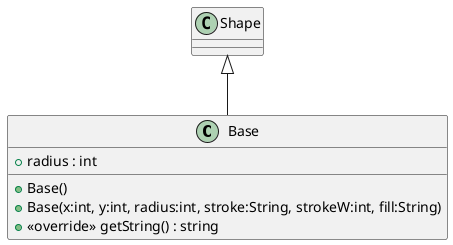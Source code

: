 @startuml
class Base {
    + radius : int
    + Base()
    + Base(x:int, y:int, radius:int, stroke:String, strokeW:int, fill:String)
    + <<override>> getString() : string
}
Shape <|-- Base
@enduml
